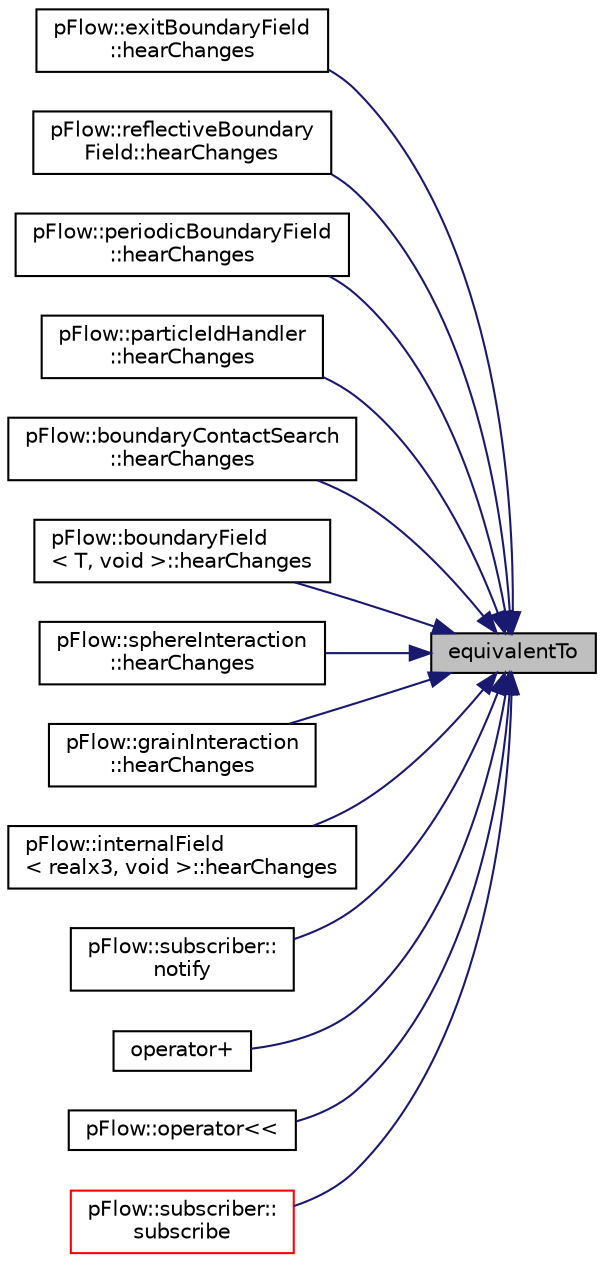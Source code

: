 digraph "equivalentTo"
{
 // LATEX_PDF_SIZE
  edge [fontname="Helvetica",fontsize="10",labelfontname="Helvetica",labelfontsize="10"];
  node [fontname="Helvetica",fontsize="10",shape=record];
  rankdir="RL";
  Node1 [label="equivalentTo",height=0.2,width=0.4,color="black", fillcolor="grey75", style="filled", fontcolor="black",tooltip=" "];
  Node1 -> Node2 [dir="back",color="midnightblue",fontsize="10",style="solid",fontname="Helvetica"];
  Node2 [label="pFlow::exitBoundaryField\l::hearChanges",height=0.2,width=0.4,color="black", fillcolor="white", style="filled",URL="$classpFlow_1_1exitBoundaryField.html#a0f63a62676bba1a8a5cf891337d1d201",tooltip=" "];
  Node1 -> Node3 [dir="back",color="midnightblue",fontsize="10",style="solid",fontname="Helvetica"];
  Node3 [label="pFlow::reflectiveBoundary\lField::hearChanges",height=0.2,width=0.4,color="black", fillcolor="white", style="filled",URL="$classpFlow_1_1reflectiveBoundaryField.html#a0f63a62676bba1a8a5cf891337d1d201",tooltip=" "];
  Node1 -> Node4 [dir="back",color="midnightblue",fontsize="10",style="solid",fontname="Helvetica"];
  Node4 [label="pFlow::periodicBoundaryField\l::hearChanges",height=0.2,width=0.4,color="black", fillcolor="white", style="filled",URL="$classpFlow_1_1periodicBoundaryField.html#a0f63a62676bba1a8a5cf891337d1d201",tooltip=" "];
  Node1 -> Node5 [dir="back",color="midnightblue",fontsize="10",style="solid",fontname="Helvetica"];
  Node5 [label="pFlow::particleIdHandler\l::hearChanges",height=0.2,width=0.4,color="black", fillcolor="white", style="filled",URL="$classpFlow_1_1particleIdHandler.html#a0f63a62676bba1a8a5cf891337d1d201",tooltip=" "];
  Node1 -> Node6 [dir="back",color="midnightblue",fontsize="10",style="solid",fontname="Helvetica"];
  Node6 [label="pFlow::boundaryContactSearch\l::hearChanges",height=0.2,width=0.4,color="black", fillcolor="white", style="filled",URL="$classpFlow_1_1boundaryContactSearch.html#a0f63a62676bba1a8a5cf891337d1d201",tooltip=" "];
  Node1 -> Node7 [dir="back",color="midnightblue",fontsize="10",style="solid",fontname="Helvetica"];
  Node7 [label="pFlow::boundaryField\l\< T, void \>::hearChanges",height=0.2,width=0.4,color="black", fillcolor="white", style="filled",URL="$classpFlow_1_1boundaryField.html#a0f63a62676bba1a8a5cf891337d1d201",tooltip=" "];
  Node1 -> Node8 [dir="back",color="midnightblue",fontsize="10",style="solid",fontname="Helvetica"];
  Node8 [label="pFlow::sphereInteraction\l::hearChanges",height=0.2,width=0.4,color="black", fillcolor="white", style="filled",URL="$classpFlow_1_1sphereInteraction.html#a0f63a62676bba1a8a5cf891337d1d201",tooltip="Check for changes in the point structures. (overriden from observer)"];
  Node1 -> Node9 [dir="back",color="midnightblue",fontsize="10",style="solid",fontname="Helvetica"];
  Node9 [label="pFlow::grainInteraction\l::hearChanges",height=0.2,width=0.4,color="black", fillcolor="white", style="filled",URL="$classpFlow_1_1grainInteraction.html#a0f63a62676bba1a8a5cf891337d1d201",tooltip="Check for changes in the point structures. (overriden from observer)"];
  Node1 -> Node10 [dir="back",color="midnightblue",fontsize="10",style="solid",fontname="Helvetica"];
  Node10 [label="pFlow::internalField\l\< realx3, void \>::hearChanges",height=0.2,width=0.4,color="black", fillcolor="white", style="filled",URL="$classpFlow_1_1internalField.html#a0f63a62676bba1a8a5cf891337d1d201",tooltip=" "];
  Node1 -> Node11 [dir="back",color="midnightblue",fontsize="10",style="solid",fontname="Helvetica"];
  Node11 [label="pFlow::subscriber::\lnotify",height=0.2,width=0.4,color="black", fillcolor="white", style="filled",URL="$classpFlow_1_1subscriber.html#a4e1a43b0cf38a13088d24845aa75c386",tooltip=" "];
  Node1 -> Node12 [dir="back",color="midnightblue",fontsize="10",style="solid",fontname="Helvetica"];
  Node12 [label="operator+",height=0.2,width=0.4,color="black", fillcolor="white", style="filled",URL="$classpFlow_1_1message.html#a99c6bfb33d687ec5f2aaa5980a12e41c",tooltip=" "];
  Node1 -> Node13 [dir="back",color="midnightblue",fontsize="10",style="solid",fontname="Helvetica"];
  Node13 [label="pFlow::operator\<\<",height=0.2,width=0.4,color="black", fillcolor="white", style="filled",URL="$namespacepFlow.html#ae26b8e345c9da6662743af5033dea972",tooltip=" "];
  Node1 -> Node14 [dir="back",color="midnightblue",fontsize="10",style="solid",fontname="Helvetica"];
  Node14 [label="pFlow::subscriber::\lsubscribe",height=0.2,width=0.4,color="red", fillcolor="white", style="filled",URL="$classpFlow_1_1subscriber.html#a2b573a33b5e6dde274238872f36e0729",tooltip=" "];
}
